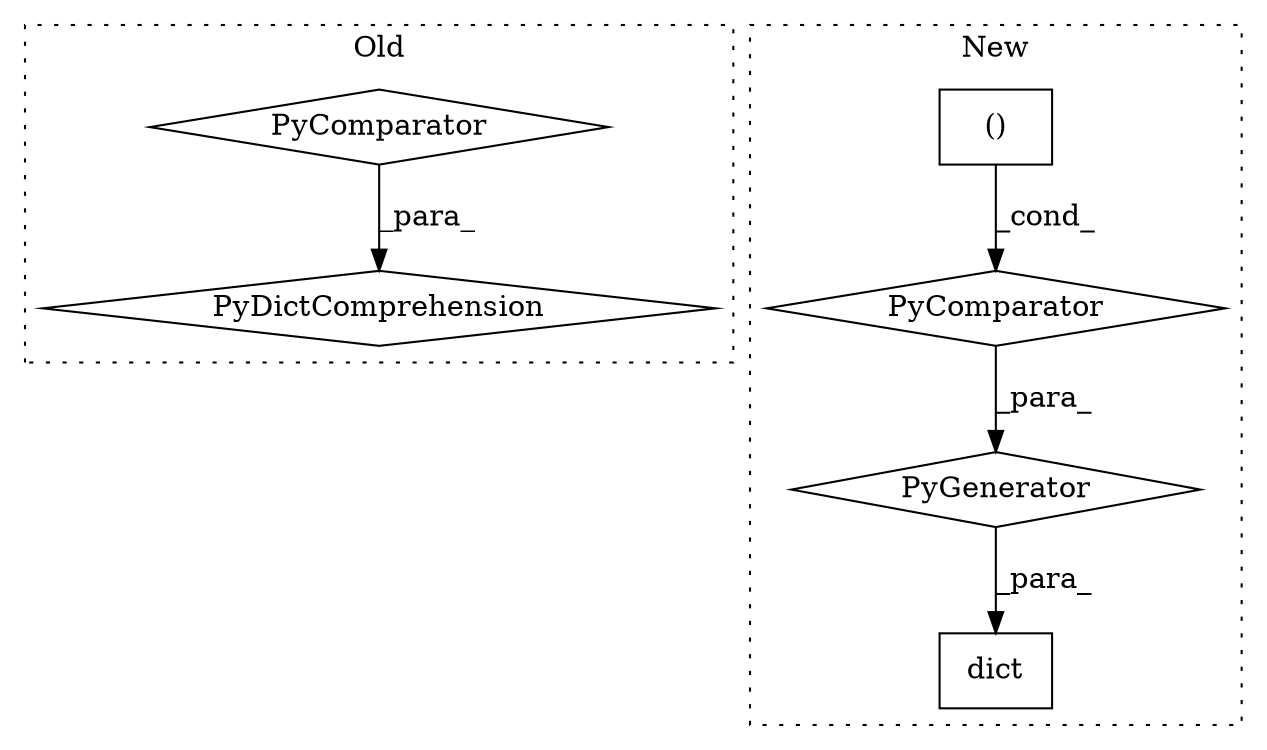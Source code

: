 digraph G {
subgraph cluster0 {
1 [label="PyComparator" a="113" s="2091" l="36" shape="diamond"];
3 [label="PyDictComprehension" a="110" s="2002" l="133" shape="diamond"];
label = "Old";
style="dotted";
}
subgraph cluster1 {
2 [label="dict" a="32" s="1989,2159" l="23,-10" shape="box"];
4 [label="()" a="106" s="2012" l="33" shape="box"];
5 [label="PyComparator" a="113" s="2110" l="36" shape="diamond"];
6 [label="PyGenerator" a="107" s="2012" l="147" shape="diamond"];
label = "New";
style="dotted";
}
1 -> 3 [label="_para_"];
4 -> 5 [label="_cond_"];
5 -> 6 [label="_para_"];
6 -> 2 [label="_para_"];
}